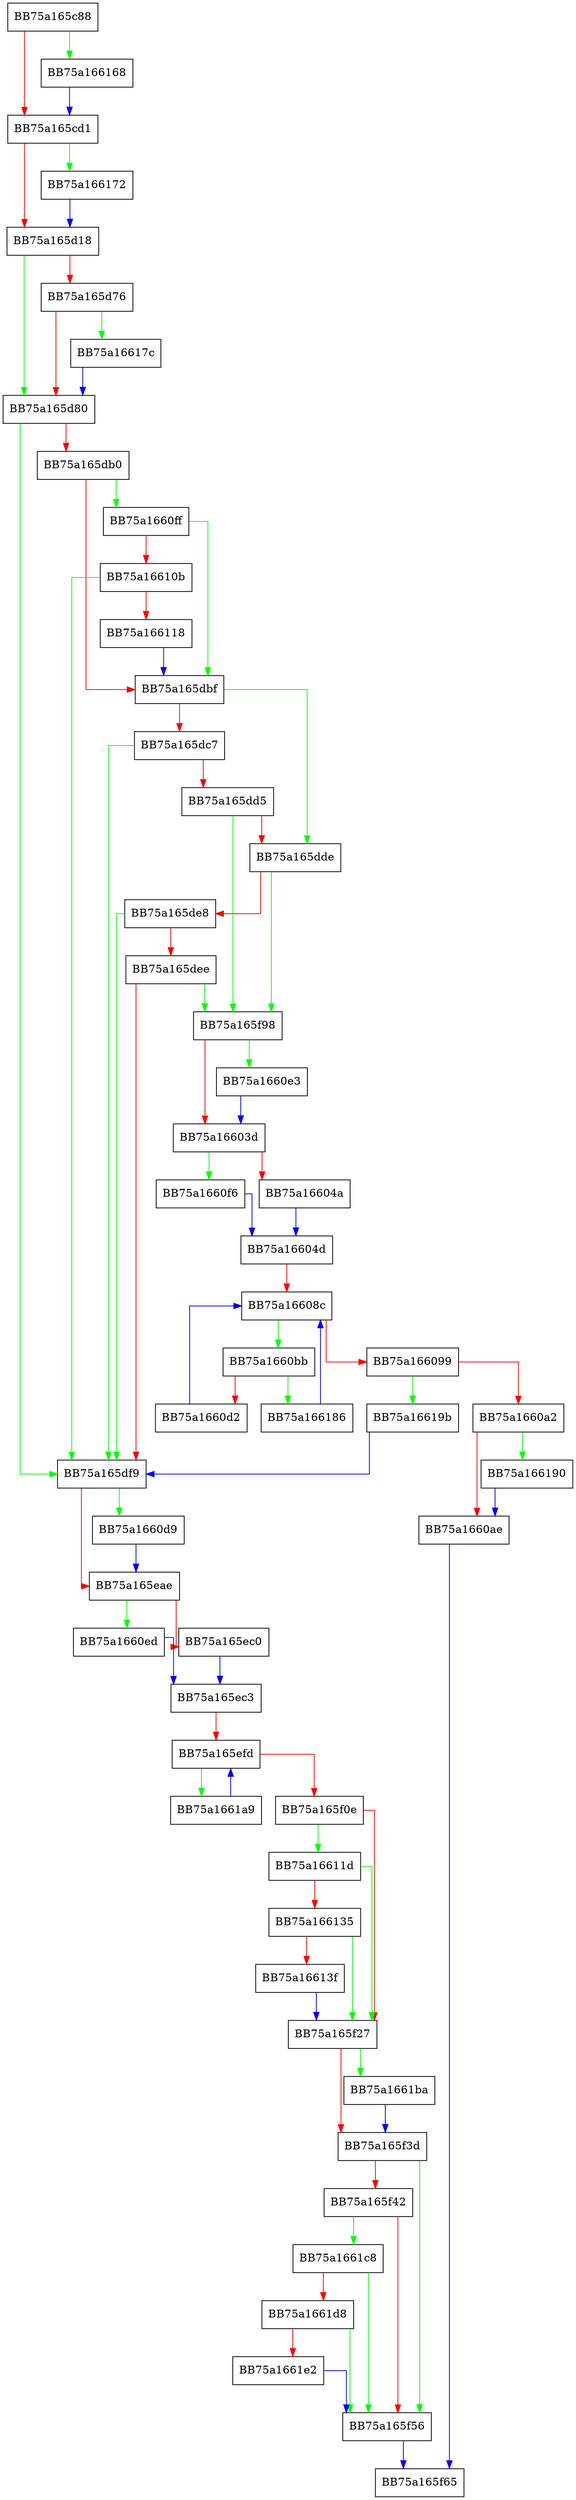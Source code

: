 digraph netvm_loadmodule2 {
  node [shape="box"];
  graph [splines=ortho];
  BB75a165c88 -> BB75a166168 [color="green"];
  BB75a165c88 -> BB75a165cd1 [color="red"];
  BB75a165cd1 -> BB75a166172 [color="green"];
  BB75a165cd1 -> BB75a165d18 [color="red"];
  BB75a165d18 -> BB75a165d80 [color="green"];
  BB75a165d18 -> BB75a165d76 [color="red"];
  BB75a165d76 -> BB75a16617c [color="green"];
  BB75a165d76 -> BB75a165d80 [color="red"];
  BB75a165d80 -> BB75a165df9 [color="green"];
  BB75a165d80 -> BB75a165db0 [color="red"];
  BB75a165db0 -> BB75a1660ff [color="green"];
  BB75a165db0 -> BB75a165dbf [color="red"];
  BB75a165dbf -> BB75a165dde [color="green"];
  BB75a165dbf -> BB75a165dc7 [color="red"];
  BB75a165dc7 -> BB75a165df9 [color="green"];
  BB75a165dc7 -> BB75a165dd5 [color="red"];
  BB75a165dd5 -> BB75a165f98 [color="green"];
  BB75a165dd5 -> BB75a165dde [color="red"];
  BB75a165dde -> BB75a165f98 [color="green"];
  BB75a165dde -> BB75a165de8 [color="red"];
  BB75a165de8 -> BB75a165df9 [color="green"];
  BB75a165de8 -> BB75a165dee [color="red"];
  BB75a165dee -> BB75a165f98 [color="green"];
  BB75a165dee -> BB75a165df9 [color="red"];
  BB75a165df9 -> BB75a1660d9 [color="green"];
  BB75a165df9 -> BB75a165eae [color="red"];
  BB75a165eae -> BB75a1660ed [color="green"];
  BB75a165eae -> BB75a165ec0 [color="red"];
  BB75a165ec0 -> BB75a165ec3 [color="blue"];
  BB75a165ec3 -> BB75a165efd [color="red"];
  BB75a165efd -> BB75a1661a9 [color="green"];
  BB75a165efd -> BB75a165f0e [color="red"];
  BB75a165f0e -> BB75a16611d [color="green"];
  BB75a165f0e -> BB75a165f27 [color="red"];
  BB75a165f27 -> BB75a1661ba [color="green"];
  BB75a165f27 -> BB75a165f3d [color="red"];
  BB75a165f3d -> BB75a165f56 [color="green"];
  BB75a165f3d -> BB75a165f42 [color="red"];
  BB75a165f42 -> BB75a1661c8 [color="green"];
  BB75a165f42 -> BB75a165f56 [color="red"];
  BB75a165f56 -> BB75a165f65 [color="blue"];
  BB75a165f98 -> BB75a1660e3 [color="green"];
  BB75a165f98 -> BB75a16603d [color="red"];
  BB75a16603d -> BB75a1660f6 [color="green"];
  BB75a16603d -> BB75a16604a [color="red"];
  BB75a16604a -> BB75a16604d [color="blue"];
  BB75a16604d -> BB75a16608c [color="red"];
  BB75a16608c -> BB75a1660bb [color="green"];
  BB75a16608c -> BB75a166099 [color="red"];
  BB75a166099 -> BB75a16619b [color="green"];
  BB75a166099 -> BB75a1660a2 [color="red"];
  BB75a1660a2 -> BB75a166190 [color="green"];
  BB75a1660a2 -> BB75a1660ae [color="red"];
  BB75a1660ae -> BB75a165f65 [color="blue"];
  BB75a1660bb -> BB75a166186 [color="green"];
  BB75a1660bb -> BB75a1660d2 [color="red"];
  BB75a1660d2 -> BB75a16608c [color="blue"];
  BB75a1660d9 -> BB75a165eae [color="blue"];
  BB75a1660e3 -> BB75a16603d [color="blue"];
  BB75a1660ed -> BB75a165ec3 [color="blue"];
  BB75a1660f6 -> BB75a16604d [color="blue"];
  BB75a1660ff -> BB75a165dbf [color="green"];
  BB75a1660ff -> BB75a16610b [color="red"];
  BB75a16610b -> BB75a165df9 [color="green"];
  BB75a16610b -> BB75a166118 [color="red"];
  BB75a166118 -> BB75a165dbf [color="blue"];
  BB75a16611d -> BB75a165f27 [color="green"];
  BB75a16611d -> BB75a166135 [color="red"];
  BB75a166135 -> BB75a165f27 [color="green"];
  BB75a166135 -> BB75a16613f [color="red"];
  BB75a16613f -> BB75a165f27 [color="blue"];
  BB75a166168 -> BB75a165cd1 [color="blue"];
  BB75a166172 -> BB75a165d18 [color="blue"];
  BB75a16617c -> BB75a165d80 [color="blue"];
  BB75a166186 -> BB75a16608c [color="blue"];
  BB75a166190 -> BB75a1660ae [color="blue"];
  BB75a16619b -> BB75a165df9 [color="blue"];
  BB75a1661a9 -> BB75a165efd [color="blue"];
  BB75a1661ba -> BB75a165f3d [color="blue"];
  BB75a1661c8 -> BB75a165f56 [color="green"];
  BB75a1661c8 -> BB75a1661d8 [color="red"];
  BB75a1661d8 -> BB75a165f56 [color="green"];
  BB75a1661d8 -> BB75a1661e2 [color="red"];
  BB75a1661e2 -> BB75a165f56 [color="blue"];
}